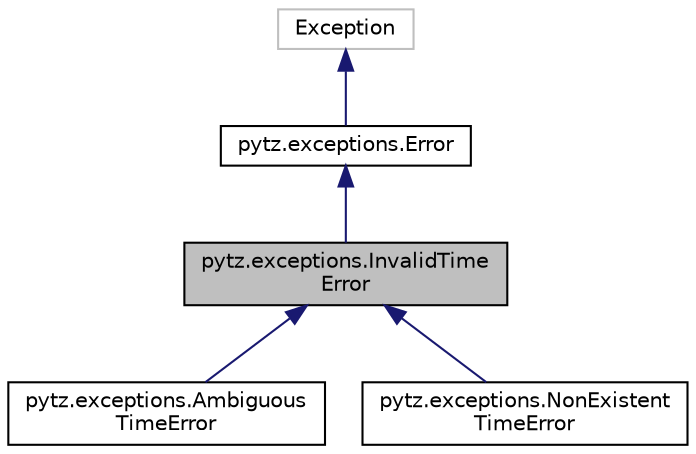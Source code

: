digraph "pytz.exceptions.InvalidTimeError"
{
 // LATEX_PDF_SIZE
  edge [fontname="Helvetica",fontsize="10",labelfontname="Helvetica",labelfontsize="10"];
  node [fontname="Helvetica",fontsize="10",shape=record];
  Node1 [label="pytz.exceptions.InvalidTime\lError",height=0.2,width=0.4,color="black", fillcolor="grey75", style="filled", fontcolor="black",tooltip=" "];
  Node2 -> Node1 [dir="back",color="midnightblue",fontsize="10",style="solid"];
  Node2 [label="pytz.exceptions.Error",height=0.2,width=0.4,color="black", fillcolor="white", style="filled",URL="$classpytz_1_1exceptions_1_1_error.html",tooltip=" "];
  Node3 -> Node2 [dir="back",color="midnightblue",fontsize="10",style="solid"];
  Node3 [label="Exception",height=0.2,width=0.4,color="grey75", fillcolor="white", style="filled",tooltip=" "];
  Node1 -> Node4 [dir="back",color="midnightblue",fontsize="10",style="solid"];
  Node4 [label="pytz.exceptions.Ambiguous\lTimeError",height=0.2,width=0.4,color="black", fillcolor="white", style="filled",URL="$classpytz_1_1exceptions_1_1_ambiguous_time_error.html",tooltip=" "];
  Node1 -> Node5 [dir="back",color="midnightblue",fontsize="10",style="solid"];
  Node5 [label="pytz.exceptions.NonExistent\lTimeError",height=0.2,width=0.4,color="black", fillcolor="white", style="filled",URL="$classpytz_1_1exceptions_1_1_non_existent_time_error.html",tooltip=" "];
}
